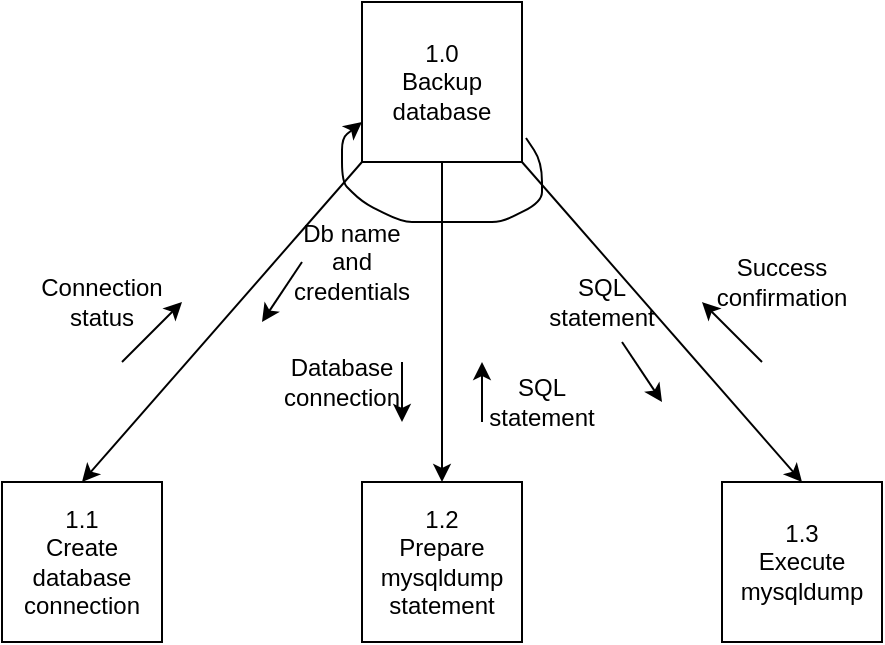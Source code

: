 <mxfile version="12.6.4" type="github">
  <diagram id="xe06HkWHHzPFj2pmdTzM" name="Page-1">
    <mxGraphModel dx="300" dy="604" grid="1" gridSize="10" guides="1" tooltips="1" connect="1" arrows="1" fold="1" page="1" pageScale="1" pageWidth="850" pageHeight="1100" math="0" shadow="0">
      <root>
        <mxCell id="0"/>
        <mxCell id="1" parent="0"/>
        <mxCell id="B_6eMQajW9eaSPTZJHrz-2" value="1.1&lt;br&gt;Create database connection" style="whiteSpace=wrap;html=1;aspect=fixed;" parent="1" vertex="1">
          <mxGeometry x="200" y="320" width="80" height="80" as="geometry"/>
        </mxCell>
        <mxCell id="B_6eMQajW9eaSPTZJHrz-4" value="1.0&lt;br&gt;Backup database" style="whiteSpace=wrap;html=1;aspect=fixed;" parent="1" vertex="1">
          <mxGeometry x="380" y="80" width="80" height="80" as="geometry"/>
        </mxCell>
        <mxCell id="B_6eMQajW9eaSPTZJHrz-5" value="1.3&lt;br&gt;Execute mysqldump" style="whiteSpace=wrap;html=1;aspect=fixed;" parent="1" vertex="1">
          <mxGeometry x="560" y="320" width="80" height="80" as="geometry"/>
        </mxCell>
        <mxCell id="B_6eMQajW9eaSPTZJHrz-12" value="" style="endArrow=classic;html=1;entryX=0.5;entryY=0;entryDx=0;entryDy=0;exitX=0;exitY=1;exitDx=0;exitDy=0;" parent="1" source="B_6eMQajW9eaSPTZJHrz-4" target="B_6eMQajW9eaSPTZJHrz-2" edge="1">
          <mxGeometry width="50" height="50" relative="1" as="geometry">
            <mxPoint x="400" y="230" as="sourcePoint"/>
            <mxPoint x="450" y="180" as="targetPoint"/>
          </mxGeometry>
        </mxCell>
        <mxCell id="B_6eMQajW9eaSPTZJHrz-13" value="" style="endArrow=classic;html=1;entryX=0.5;entryY=0;entryDx=0;entryDy=0;exitX=1;exitY=1;exitDx=0;exitDy=0;" parent="1" source="B_6eMQajW9eaSPTZJHrz-4" target="B_6eMQajW9eaSPTZJHrz-5" edge="1">
          <mxGeometry width="50" height="50" relative="1" as="geometry">
            <mxPoint x="570" y="230" as="sourcePoint"/>
            <mxPoint x="620" y="180" as="targetPoint"/>
          </mxGeometry>
        </mxCell>
        <mxCell id="B_6eMQajW9eaSPTZJHrz-15" value="" style="endArrow=classic;html=1;" parent="1" edge="1">
          <mxGeometry width="50" height="50" relative="1" as="geometry">
            <mxPoint x="260" y="260" as="sourcePoint"/>
            <mxPoint x="290" y="230" as="targetPoint"/>
          </mxGeometry>
        </mxCell>
        <mxCell id="B_6eMQajW9eaSPTZJHrz-16" value="" style="endArrow=classic;html=1;" parent="1" edge="1">
          <mxGeometry width="50" height="50" relative="1" as="geometry">
            <mxPoint x="580" y="260" as="sourcePoint"/>
            <mxPoint x="550" y="230" as="targetPoint"/>
          </mxGeometry>
        </mxCell>
        <mxCell id="B_6eMQajW9eaSPTZJHrz-17" value="" style="endArrow=classic;html=1;" parent="1" edge="1">
          <mxGeometry width="50" height="50" relative="1" as="geometry">
            <mxPoint x="510" y="250" as="sourcePoint"/>
            <mxPoint x="530" y="280" as="targetPoint"/>
          </mxGeometry>
        </mxCell>
        <mxCell id="B_6eMQajW9eaSPTZJHrz-20" value="Connection&lt;br&gt;status" style="text;html=1;strokeColor=none;fillColor=none;align=center;verticalAlign=middle;whiteSpace=wrap;rounded=0;" parent="1" vertex="1">
          <mxGeometry x="210" y="220" width="80" height="20" as="geometry"/>
        </mxCell>
        <mxCell id="B_6eMQajW9eaSPTZJHrz-21" value="SQL statement" style="text;html=1;strokeColor=none;fillColor=none;align=center;verticalAlign=middle;whiteSpace=wrap;rounded=0;" parent="1" vertex="1">
          <mxGeometry x="480" y="220" width="40" height="20" as="geometry"/>
        </mxCell>
        <mxCell id="B_6eMQajW9eaSPTZJHrz-22" value="Success confirmation" style="text;html=1;strokeColor=none;fillColor=none;align=center;verticalAlign=middle;whiteSpace=wrap;rounded=0;" parent="1" vertex="1">
          <mxGeometry x="570" y="210" width="40" height="20" as="geometry"/>
        </mxCell>
        <mxCell id="B_6eMQajW9eaSPTZJHrz-24" value="1.2&lt;br&gt;Prepare mysqldump statement" style="whiteSpace=wrap;html=1;aspect=fixed;" parent="1" vertex="1">
          <mxGeometry x="380" y="320" width="80" height="80" as="geometry"/>
        </mxCell>
        <mxCell id="B_6eMQajW9eaSPTZJHrz-25" value="" style="endArrow=classic;html=1;entryX=0.5;entryY=0;entryDx=0;entryDy=0;exitX=0.5;exitY=1;exitDx=0;exitDy=0;" parent="1" source="B_6eMQajW9eaSPTZJHrz-4" target="B_6eMQajW9eaSPTZJHrz-24" edge="1">
          <mxGeometry width="50" height="50" relative="1" as="geometry">
            <mxPoint x="380" y="300" as="sourcePoint"/>
            <mxPoint x="430" y="250" as="targetPoint"/>
          </mxGeometry>
        </mxCell>
        <mxCell id="B_6eMQajW9eaSPTZJHrz-26" value="" style="endArrow=classic;html=1;" parent="1" edge="1">
          <mxGeometry width="50" height="50" relative="1" as="geometry">
            <mxPoint x="400" y="260" as="sourcePoint"/>
            <mxPoint x="400" y="290" as="targetPoint"/>
          </mxGeometry>
        </mxCell>
        <mxCell id="B_6eMQajW9eaSPTZJHrz-27" value="" style="endArrow=classic;html=1;" parent="1" edge="1">
          <mxGeometry width="50" height="50" relative="1" as="geometry">
            <mxPoint x="440" y="290" as="sourcePoint"/>
            <mxPoint x="440" y="260" as="targetPoint"/>
          </mxGeometry>
        </mxCell>
        <mxCell id="B_6eMQajW9eaSPTZJHrz-28" value="Database connection" style="text;html=1;strokeColor=none;fillColor=none;align=center;verticalAlign=middle;whiteSpace=wrap;rounded=0;" parent="1" vertex="1">
          <mxGeometry x="340" y="260" width="60" height="20" as="geometry"/>
        </mxCell>
        <mxCell id="B_6eMQajW9eaSPTZJHrz-29" value="SQL statement" style="text;html=1;strokeColor=none;fillColor=none;align=center;verticalAlign=middle;whiteSpace=wrap;rounded=0;" parent="1" vertex="1">
          <mxGeometry x="440" y="270" width="60" height="20" as="geometry"/>
        </mxCell>
        <mxCell id="B_6eMQajW9eaSPTZJHrz-30" value="" style="endArrow=classic;html=1;exitX=1.025;exitY=0.85;exitDx=0;exitDy=0;exitPerimeter=0;entryX=0;entryY=0.75;entryDx=0;entryDy=0;" parent="1" source="B_6eMQajW9eaSPTZJHrz-4" target="B_6eMQajW9eaSPTZJHrz-4" edge="1">
          <mxGeometry width="50" height="50" relative="1" as="geometry">
            <mxPoint x="460" y="160" as="sourcePoint"/>
            <mxPoint x="370" y="130" as="targetPoint"/>
            <Array as="points">
              <mxPoint x="470" y="160"/>
              <mxPoint x="470" y="180"/>
              <mxPoint x="450" y="190"/>
              <mxPoint x="440" y="190"/>
              <mxPoint x="420" y="190"/>
              <mxPoint x="400" y="190"/>
              <mxPoint x="380" y="180"/>
              <mxPoint x="370" y="170"/>
              <mxPoint x="370" y="148"/>
            </Array>
          </mxGeometry>
        </mxCell>
        <mxCell id="fCWVfcsJdZ0QtaRNggNa-1" value="" style="endArrow=classic;html=1;" edge="1" parent="1">
          <mxGeometry width="50" height="50" relative="1" as="geometry">
            <mxPoint x="350" y="210" as="sourcePoint"/>
            <mxPoint x="330" y="240" as="targetPoint"/>
          </mxGeometry>
        </mxCell>
        <mxCell id="fCWVfcsJdZ0QtaRNggNa-2" value="Db name and credentials" style="text;html=1;strokeColor=none;fillColor=none;align=center;verticalAlign=middle;whiteSpace=wrap;rounded=0;" vertex="1" parent="1">
          <mxGeometry x="350" y="200" width="50" height="20" as="geometry"/>
        </mxCell>
      </root>
    </mxGraphModel>
  </diagram>
</mxfile>
